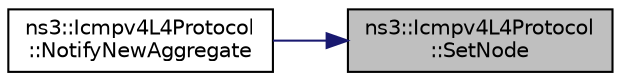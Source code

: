 digraph "ns3::Icmpv4L4Protocol::SetNode"
{
 // LATEX_PDF_SIZE
  edge [fontname="Helvetica",fontsize="10",labelfontname="Helvetica",labelfontsize="10"];
  node [fontname="Helvetica",fontsize="10",shape=record];
  rankdir="RL";
  Node1 [label="ns3::Icmpv4L4Protocol\l::SetNode",height=0.2,width=0.4,color="black", fillcolor="grey75", style="filled", fontcolor="black",tooltip="Set the node the protocol is associated with."];
  Node1 -> Node2 [dir="back",color="midnightblue",fontsize="10",style="solid",fontname="Helvetica"];
  Node2 [label="ns3::Icmpv4L4Protocol\l::NotifyNewAggregate",height=0.2,width=0.4,color="black", fillcolor="white", style="filled",URL="$classns3_1_1_icmpv4_l4_protocol.html#a3b967218749e3eb0056641778cc6eccf",tooltip="Notify all Objects aggregated to this one of a new Object being aggregated."];
}
